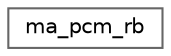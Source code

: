 digraph "Graphical Class Hierarchy"
{
 // LATEX_PDF_SIZE
  bgcolor="transparent";
  edge [fontname=Helvetica,fontsize=10,labelfontname=Helvetica,labelfontsize=10];
  node [fontname=Helvetica,fontsize=10,shape=box,height=0.2,width=0.4];
  rankdir="LR";
  Node0 [id="Node000000",label="ma_pcm_rb",height=0.2,width=0.4,color="grey40", fillcolor="white", style="filled",URL="$structma__pcm__rb.html",tooltip=" "];
}
